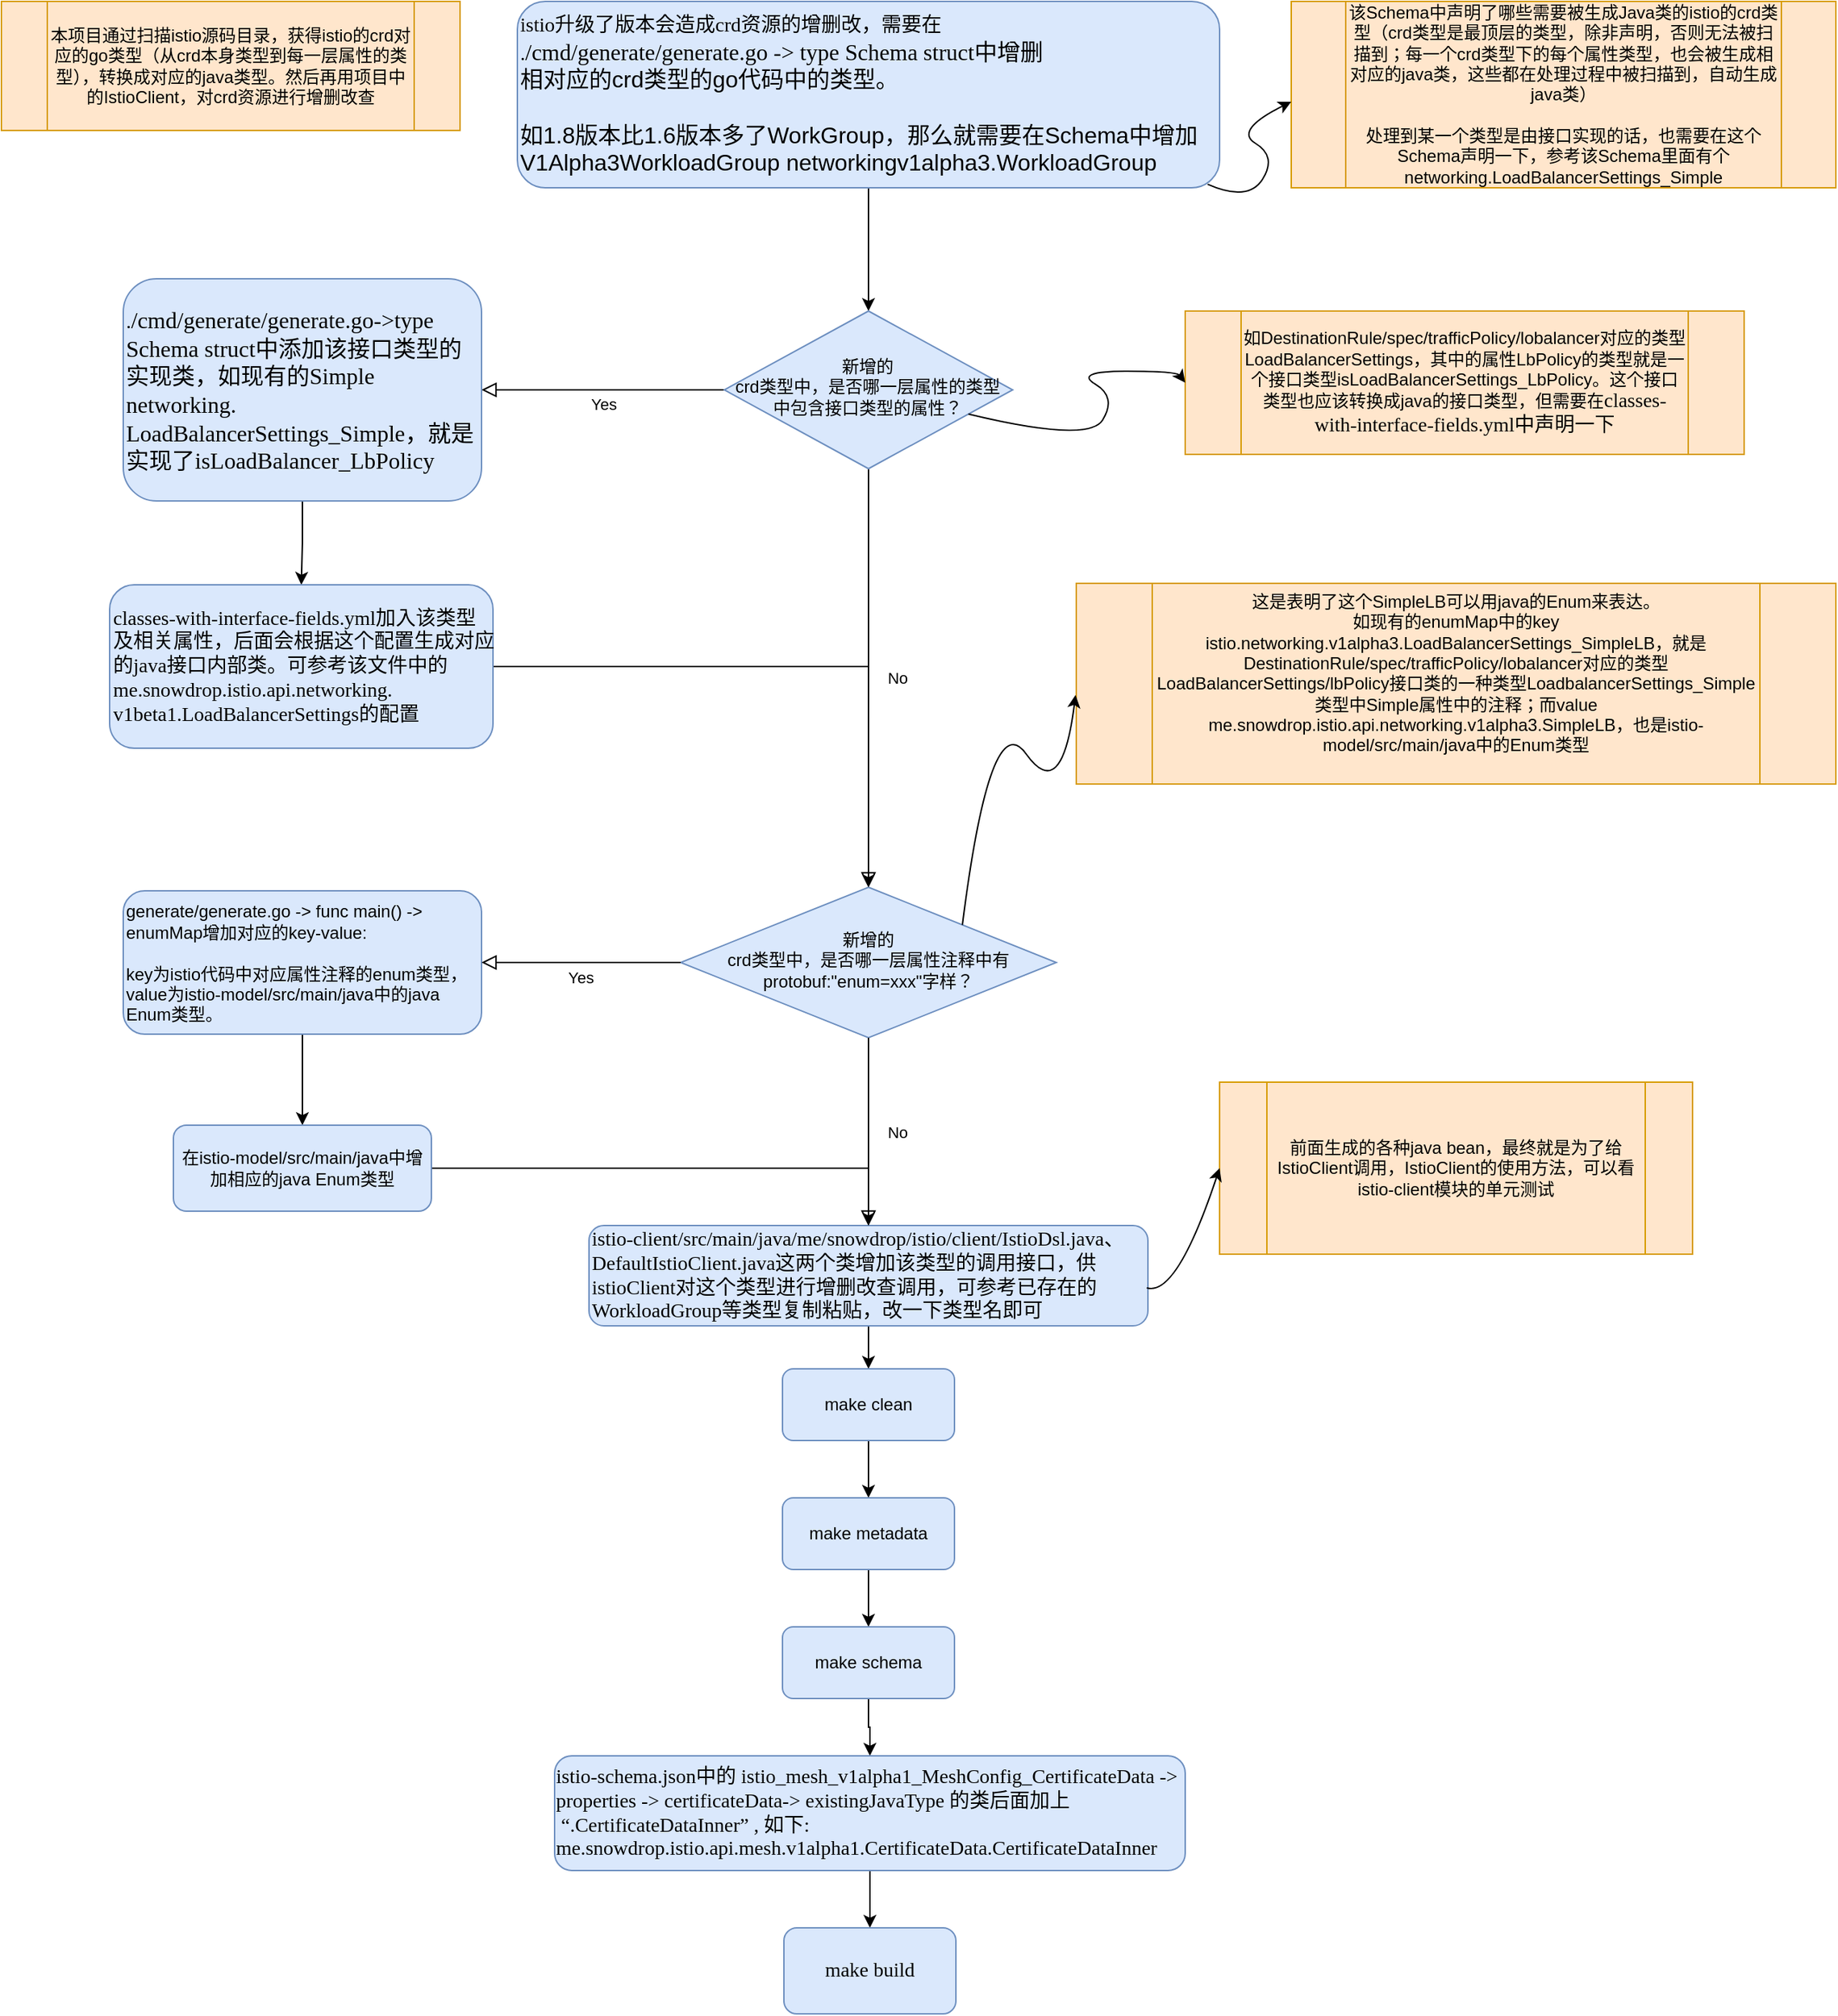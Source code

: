 <mxfile version="16.6.1" type="github">
  <diagram id="C5RBs43oDa-KdzZeNtuy" name="Page-1">
    <mxGraphModel dx="1340" dy="664" grid="1" gridSize="10" guides="1" tooltips="1" connect="1" arrows="1" fold="1" page="1" pageScale="1" pageWidth="827" pageHeight="1169" math="0" shadow="0">
      <root>
        <mxCell id="WIyWlLk6GJQsqaUBKTNV-0" />
        <mxCell id="WIyWlLk6GJQsqaUBKTNV-1" parent="WIyWlLk6GJQsqaUBKTNV-0" />
        <mxCell id="n0M99M0IcavylShIqUFS-0" style="edgeStyle=orthogonalEdgeStyle;rounded=0;orthogonalLoop=1;jettySize=auto;html=1;entryX=0.5;entryY=0;entryDx=0;entryDy=0;" edge="1" parent="WIyWlLk6GJQsqaUBKTNV-1" source="WIyWlLk6GJQsqaUBKTNV-3" target="WIyWlLk6GJQsqaUBKTNV-6">
          <mxGeometry relative="1" as="geometry" />
        </mxCell>
        <mxCell id="WIyWlLk6GJQsqaUBKTNV-3" value="&lt;p class=&quot;MsoNormal&quot; style=&quot;margin: 0pt 0pt 0.0pt ; font-family: &amp;#34;times new roman&amp;#34; ; font-size: 10.5pt&quot;&gt;istio升级了版本会造成crd资源的增删改，需要在&lt;/p&gt;&lt;p class=&quot;MsoNormal&quot; style=&quot;margin: 0pt 0pt 0.0pt ; font-family: &amp;#34;times new roman&amp;#34; ; font-size: 10.5pt&quot;&gt;&lt;span style=&quot;font-size: 10.5pt&quot;&gt;.&lt;/span&gt;&lt;span style=&quot;font-size: 12pt&quot;&gt;/cmd/generate/generate.go&lt;/span&gt;&lt;span style=&quot;font-size: 12pt&quot;&gt;&amp;nbsp;-&amp;gt; &lt;/span&gt;&lt;span style=&quot;font-size: 12pt&quot;&gt;type Schema struct&lt;/span&gt;&lt;span style=&quot;font-size: 12pt&quot;&gt;&lt;font face=&quot;宋体&quot;&gt;中增删&lt;/font&gt;&lt;/span&gt;&lt;/p&gt;&lt;span style=&quot;font-size: 12pt&quot;&gt;相对应的crd类型的go代码中的类型。&lt;br&gt;&lt;br&gt;如1.8版本比1.6版本多了WorkGroup，那么就需要在Schema中增加V1Alpha3WorkloadGroup networkingv1alpha3.WorkloadGroup&lt;/span&gt;&lt;span style=&quot;font-size: 16px&quot;&gt;&lt;br&gt;&lt;/span&gt;" style="rounded=1;whiteSpace=wrap;html=1;fontSize=12;glass=0;strokeWidth=1;shadow=0;align=left;fillColor=#dae8fc;strokeColor=#6c8ebf;" parent="WIyWlLk6GJQsqaUBKTNV-1" vertex="1">
          <mxGeometry x="490" y="20" width="490" height="130" as="geometry" />
        </mxCell>
        <mxCell id="WIyWlLk6GJQsqaUBKTNV-4" value="No" style="rounded=0;html=1;jettySize=auto;orthogonalLoop=1;fontSize=11;endArrow=block;endFill=0;endSize=8;strokeWidth=1;shadow=0;labelBackgroundColor=none;edgeStyle=orthogonalEdgeStyle;entryX=0.5;entryY=0;entryDx=0;entryDy=0;" parent="WIyWlLk6GJQsqaUBKTNV-1" source="WIyWlLk6GJQsqaUBKTNV-6" target="WIyWlLk6GJQsqaUBKTNV-10" edge="1">
          <mxGeometry y="20" relative="1" as="geometry">
            <mxPoint as="offset" />
            <mxPoint x="735.04" y="435" as="targetPoint" />
          </mxGeometry>
        </mxCell>
        <mxCell id="WIyWlLk6GJQsqaUBKTNV-5" value="Yes" style="edgeStyle=orthogonalEdgeStyle;rounded=0;html=1;jettySize=auto;orthogonalLoop=1;fontSize=11;endArrow=block;endFill=0;endSize=8;strokeWidth=1;shadow=0;labelBackgroundColor=none;" parent="WIyWlLk6GJQsqaUBKTNV-1" source="WIyWlLk6GJQsqaUBKTNV-6" target="WIyWlLk6GJQsqaUBKTNV-7" edge="1">
          <mxGeometry y="10" relative="1" as="geometry">
            <mxPoint as="offset" />
          </mxGeometry>
        </mxCell>
        <mxCell id="WIyWlLk6GJQsqaUBKTNV-6" value="新增的&lt;br&gt;crd类型中，是否哪一层属性的类型中包含接口类型的属性？" style="rhombus;whiteSpace=wrap;html=1;shadow=0;fontFamily=Helvetica;fontSize=12;align=center;strokeWidth=1;spacing=6;spacingTop=-4;fillColor=#dae8fc;strokeColor=#6c8ebf;" parent="WIyWlLk6GJQsqaUBKTNV-1" vertex="1">
          <mxGeometry x="634.38" y="236" width="201.25" height="110" as="geometry" />
        </mxCell>
        <mxCell id="rdsL-xD0S33hwiKFE4rl-8" value="" style="edgeStyle=orthogonalEdgeStyle;rounded=0;orthogonalLoop=1;jettySize=auto;html=1;" parent="WIyWlLk6GJQsqaUBKTNV-1" source="WIyWlLk6GJQsqaUBKTNV-7" target="WIyWlLk6GJQsqaUBKTNV-11" edge="1">
          <mxGeometry relative="1" as="geometry" />
        </mxCell>
        <mxCell id="WIyWlLk6GJQsqaUBKTNV-7" value="&lt;p class=&quot;MsoNormal&quot; style=&quot;margin: 0pt 0pt 0.0pt ; font-family: &amp;#34;times new roman&amp;#34; ; font-size: 10.5pt&quot;&gt;&lt;span style=&quot;font-size: 10.5pt&quot;&gt;.&lt;/span&gt;&lt;span style=&quot;font-size: 12pt&quot;&gt;/cmd/generate/generate.go&lt;/span&gt;&lt;span style=&quot;font-size: 12pt&quot;&gt;-&amp;gt;&lt;/span&gt;&lt;span style=&quot;font-size: 12pt&quot;&gt;type Schema struct&lt;/span&gt;&lt;span style=&quot;font-size: 12pt&quot;&gt;&lt;font face=&quot;宋体&quot;&gt;中添加该接口类型的实现类，如现有的Simple networking.&lt;/font&gt;&lt;/span&gt;&lt;/p&gt;&lt;span style=&quot;font-size: 16px&quot;&gt;LoadBalancerSettings_Simple，就是实现了isLoadBalancer_LbPolicy&lt;/span&gt;" style="rounded=1;whiteSpace=wrap;html=1;fontSize=12;glass=0;strokeWidth=1;shadow=0;fontFamily=宋体;align=left;fillColor=#dae8fc;strokeColor=#6c8ebf;" parent="WIyWlLk6GJQsqaUBKTNV-1" vertex="1">
          <mxGeometry x="215" y="213.5" width="250" height="155" as="geometry" />
        </mxCell>
        <mxCell id="WIyWlLk6GJQsqaUBKTNV-10" value="新增的&lt;br&gt;crd类型中，是否哪一层属性注释中有protobuf:&quot;enum=xxx&quot;字样？" style="rhombus;whiteSpace=wrap;html=1;shadow=0;fontFamily=Helvetica;fontSize=12;align=center;strokeWidth=1;spacing=6;spacingTop=-4;fillColor=#dae8fc;strokeColor=#6c8ebf;" parent="WIyWlLk6GJQsqaUBKTNV-1" vertex="1">
          <mxGeometry x="603.93" y="638" width="262.13" height="105" as="geometry" />
        </mxCell>
        <mxCell id="rdsL-xD0S33hwiKFE4rl-21" style="edgeStyle=orthogonalEdgeStyle;rounded=0;orthogonalLoop=1;jettySize=auto;html=1;entryX=0.5;entryY=0;entryDx=0;entryDy=0;" parent="WIyWlLk6GJQsqaUBKTNV-1" source="WIyWlLk6GJQsqaUBKTNV-11" target="WIyWlLk6GJQsqaUBKTNV-10" edge="1">
          <mxGeometry relative="1" as="geometry">
            <mxPoint x="682" y="465" as="targetPoint" />
          </mxGeometry>
        </mxCell>
        <mxCell id="WIyWlLk6GJQsqaUBKTNV-11" value="&lt;p class=&quot;MsoNormal&quot; style=&quot;margin: 0pt 0pt 0.0pt ; font-family: &amp;#34;calibri&amp;#34; ; font-size: 10.5pt&quot;&gt;&lt;span style=&quot;font-size: 10.5pt&quot;&gt;classes-with-interface-fields.yml加入该类型及相关属性，后面会根据这个配置生成对应的java接口内部类。可参考该文件中的me.snowdrop.istio.api.networking.&lt;/span&gt;&lt;/p&gt;&lt;p class=&quot;MsoNormal&quot; style=&quot;margin: 0pt 0pt 0.0pt ; font-family: &amp;#34;calibri&amp;#34; ; font-size: 10.5pt&quot;&gt;&lt;span style=&quot;font-size: 10.5pt&quot;&gt;v1beta1.LoadBalancerSettings的配置&lt;/span&gt;&lt;/p&gt;" style="rounded=1;whiteSpace=wrap;html=1;fontSize=12;glass=0;strokeWidth=1;shadow=0;align=left;fillColor=#dae8fc;strokeColor=#6c8ebf;" parent="WIyWlLk6GJQsqaUBKTNV-1" vertex="1">
          <mxGeometry x="205.5" y="427" width="267.5" height="114" as="geometry" />
        </mxCell>
        <mxCell id="rdsL-xD0S33hwiKFE4rl-1" value="该Schema中声明了哪些需要被生成Java类的istio的crd类型（crd类型是最顶层的类型，除非声明，否则无法被扫描到；每一个crd类型下的每个属性类型，也会被生成相对应的java类，这些都在处理过程中被扫描到，自动生成java类）&lt;br&gt;&lt;br&gt;处理到某一个类型是由接口实现的话，也需要在这个Schema声明一下，参考该Schema里面有个networking.LoadBalancerSettings_Simple" style="shape=process;whiteSpace=wrap;html=1;backgroundOutline=1;fillColor=#ffe6cc;strokeColor=#d79b00;" parent="WIyWlLk6GJQsqaUBKTNV-1" vertex="1">
          <mxGeometry x="1030" y="20" width="380" height="130" as="geometry" />
        </mxCell>
        <mxCell id="n0M99M0IcavylShIqUFS-13" style="edgeStyle=orthogonalEdgeStyle;rounded=0;orthogonalLoop=1;jettySize=auto;html=1;" edge="1" parent="WIyWlLk6GJQsqaUBKTNV-1" source="rdsL-xD0S33hwiKFE4rl-6" target="rdsL-xD0S33hwiKFE4rl-12">
          <mxGeometry relative="1" as="geometry" />
        </mxCell>
        <mxCell id="rdsL-xD0S33hwiKFE4rl-6" value="&lt;p class=&quot;MsoNormal&quot; style=&quot;margin: 0pt 0pt 0.0pt&quot;&gt;&lt;font face=&quot;times new roman&quot;&gt;&lt;span style=&quot;font-size: 14px&quot;&gt;istio-client/src/main/java/me/snowdrop/istio/client/IstioDsl.java、DefaultIstioClient.java这两个类增加该类型的调用接口，供istioClient对这个类型进行增删改查调用，可参考已存在的WorkloadGroup等类型复制粘贴，改一下类型名即可&lt;/span&gt;&lt;/font&gt;&lt;br&gt;&lt;/p&gt;" style="rounded=1;whiteSpace=wrap;html=1;fontSize=12;glass=0;strokeWidth=1;shadow=0;fontFamily=宋体;align=left;fillColor=#dae8fc;strokeColor=#6c8ebf;" parent="WIyWlLk6GJQsqaUBKTNV-1" vertex="1">
          <mxGeometry x="539.99" y="874" width="390" height="70" as="geometry" />
        </mxCell>
        <mxCell id="rdsL-xD0S33hwiKFE4rl-11" style="edgeStyle=orthogonalEdgeStyle;rounded=0;orthogonalLoop=1;jettySize=auto;html=1;entryX=0.5;entryY=0;entryDx=0;entryDy=0;" parent="WIyWlLk6GJQsqaUBKTNV-1" source="rdsL-xD0S33hwiKFE4rl-9" target="rdsL-xD0S33hwiKFE4rl-10" edge="1">
          <mxGeometry relative="1" as="geometry" />
        </mxCell>
        <mxCell id="rdsL-xD0S33hwiKFE4rl-9" value="generate/generate.go -&amp;gt; func main() -&amp;gt; enumMap增加对应的key-value: &lt;br&gt;&lt;br&gt;key为istio代码中对应属性注释的enum类型，value为istio-model/src/main/java中的java Enum类型。" style="rounded=1;whiteSpace=wrap;html=1;align=left;fillColor=#dae8fc;strokeColor=#6c8ebf;" parent="WIyWlLk6GJQsqaUBKTNV-1" vertex="1">
          <mxGeometry x="215" y="640.5" width="250" height="100" as="geometry" />
        </mxCell>
        <mxCell id="n0M99M0IcavylShIqUFS-15" style="edgeStyle=orthogonalEdgeStyle;rounded=0;orthogonalLoop=1;jettySize=auto;html=1;entryX=0.5;entryY=0;entryDx=0;entryDy=0;" edge="1" parent="WIyWlLk6GJQsqaUBKTNV-1" source="rdsL-xD0S33hwiKFE4rl-10" target="rdsL-xD0S33hwiKFE4rl-6">
          <mxGeometry relative="1" as="geometry" />
        </mxCell>
        <mxCell id="rdsL-xD0S33hwiKFE4rl-10" value="在istio-model/src/main/java中增加相应的java Enum类型" style="rounded=1;whiteSpace=wrap;html=1;fillColor=#dae8fc;strokeColor=#6c8ebf;" parent="WIyWlLk6GJQsqaUBKTNV-1" vertex="1">
          <mxGeometry x="250" y="804" width="180" height="60" as="geometry" />
        </mxCell>
        <mxCell id="rdsL-xD0S33hwiKFE4rl-14" value="" style="edgeStyle=orthogonalEdgeStyle;rounded=0;orthogonalLoop=1;jettySize=auto;html=1;" parent="WIyWlLk6GJQsqaUBKTNV-1" source="rdsL-xD0S33hwiKFE4rl-12" target="rdsL-xD0S33hwiKFE4rl-13" edge="1">
          <mxGeometry relative="1" as="geometry" />
        </mxCell>
        <mxCell id="rdsL-xD0S33hwiKFE4rl-12" value="make clean" style="rounded=1;whiteSpace=wrap;html=1;fillColor=#dae8fc;strokeColor=#6c8ebf;" parent="WIyWlLk6GJQsqaUBKTNV-1" vertex="1">
          <mxGeometry x="675" y="974" width="120" height="50" as="geometry" />
        </mxCell>
        <mxCell id="rdsL-xD0S33hwiKFE4rl-16" value="" style="edgeStyle=orthogonalEdgeStyle;rounded=0;orthogonalLoop=1;jettySize=auto;html=1;" parent="WIyWlLk6GJQsqaUBKTNV-1" source="rdsL-xD0S33hwiKFE4rl-13" target="rdsL-xD0S33hwiKFE4rl-15" edge="1">
          <mxGeometry relative="1" as="geometry" />
        </mxCell>
        <mxCell id="rdsL-xD0S33hwiKFE4rl-13" value="make metadata" style="rounded=1;whiteSpace=wrap;html=1;fillColor=#dae8fc;strokeColor=#6c8ebf;" parent="WIyWlLk6GJQsqaUBKTNV-1" vertex="1">
          <mxGeometry x="674.99" y="1064" width="120" height="50" as="geometry" />
        </mxCell>
        <mxCell id="rdsL-xD0S33hwiKFE4rl-18" value="" style="edgeStyle=orthogonalEdgeStyle;rounded=0;orthogonalLoop=1;jettySize=auto;html=1;" parent="WIyWlLk6GJQsqaUBKTNV-1" source="rdsL-xD0S33hwiKFE4rl-15" target="rdsL-xD0S33hwiKFE4rl-17" edge="1">
          <mxGeometry relative="1" as="geometry" />
        </mxCell>
        <mxCell id="rdsL-xD0S33hwiKFE4rl-15" value="make schema" style="whiteSpace=wrap;html=1;rounded=1;fillColor=#dae8fc;strokeColor=#6c8ebf;" parent="WIyWlLk6GJQsqaUBKTNV-1" vertex="1">
          <mxGeometry x="674.99" y="1154" width="120" height="50" as="geometry" />
        </mxCell>
        <mxCell id="rdsL-xD0S33hwiKFE4rl-20" value="" style="edgeStyle=orthogonalEdgeStyle;rounded=0;orthogonalLoop=1;jettySize=auto;html=1;" parent="WIyWlLk6GJQsqaUBKTNV-1" source="rdsL-xD0S33hwiKFE4rl-17" target="rdsL-xD0S33hwiKFE4rl-19" edge="1">
          <mxGeometry relative="1" as="geometry" />
        </mxCell>
        <mxCell id="rdsL-xD0S33hwiKFE4rl-17" value="&lt;p class=&quot;MsoNormal&quot; style=&quot;margin: 0pt 0pt 0.0pt ; text-align: left ; font-family: &amp;#34;calibri&amp;#34; ; font-size: 10.5pt&quot;&gt;&lt;span style=&quot;font-size: 10.5pt&quot;&gt;istio-schema.json&lt;font face=&quot;宋体&quot;&gt;中的 &lt;/font&gt;&lt;font face=&quot;Calibri&quot;&gt;istio_mesh_v1alpha1_MeshConfig_CertificateData -&amp;gt; properties -&amp;gt; certificateData-&amp;gt; existingJavaType &lt;/font&gt;&lt;/span&gt;&lt;span style=&quot;font-size: 10.5pt&quot;&gt;&lt;font face=&quot;宋体&quot;&gt;的&lt;/font&gt;&lt;/span&gt;&lt;span style=&quot;font-size: 10.5pt&quot;&gt;&lt;font face=&quot;宋体&quot;&gt;类后面加上&lt;/font&gt; &amp;nbsp;“&lt;font face=&quot;Calibri&quot;&gt;.CertificateDataInner&lt;/font&gt;&lt;font face=&quot;宋体&quot;&gt;” &lt;/font&gt;&lt;font face=&quot;Calibri&quot;&gt;, &lt;/font&gt;&lt;font face=&quot;宋体&quot;&gt;如下&lt;/font&gt;&lt;font face=&quot;Calibri&quot;&gt;: me.snowdrop.istio.api.mesh.v1alpha1.CertificateData.CertificateDataInner&lt;/font&gt;&lt;/span&gt;&lt;span style=&quot;font-size: 10.5pt&quot;&gt;&lt;/span&gt;&lt;/p&gt;" style="whiteSpace=wrap;html=1;rounded=1;fillColor=#dae8fc;strokeColor=#6c8ebf;" parent="WIyWlLk6GJQsqaUBKTNV-1" vertex="1">
          <mxGeometry x="516" y="1244" width="440" height="80" as="geometry" />
        </mxCell>
        <mxCell id="rdsL-xD0S33hwiKFE4rl-19" value="&lt;p class=&quot;MsoNormal&quot; style=&quot;margin: 0pt 0pt 0.0pt ; text-align: justify ; font-family: &amp;#34;calibri&amp;#34; ; font-size: 10.5pt&quot;&gt;&lt;span style=&quot;font-size: 10.5pt&quot;&gt;make &lt;/span&gt;&lt;span style=&quot;font-size: 10.5pt&quot;&gt;build&lt;/span&gt;&lt;span style=&quot;font-size: 10.5pt&quot;&gt;&lt;/span&gt;&lt;/p&gt;" style="whiteSpace=wrap;html=1;rounded=1;fillColor=#dae8fc;strokeColor=#6c8ebf;" parent="WIyWlLk6GJQsqaUBKTNV-1" vertex="1">
          <mxGeometry x="676" y="1364" width="120" height="60" as="geometry" />
        </mxCell>
        <mxCell id="rdsL-xD0S33hwiKFE4rl-26" value="本项目通过扫描istio源码目录，获得istio的crd对应的go类型（从crd本身类型到每一层属性的类型），转换成对应的java类型。然后再用项目中的IstioClient，对crd资源进行增删改查" style="shape=process;whiteSpace=wrap;html=1;backgroundOutline=1;fillColor=#ffe6cc;strokeColor=#d79b00;" parent="WIyWlLk6GJQsqaUBKTNV-1" vertex="1">
          <mxGeometry x="130" y="20" width="320" height="90" as="geometry" />
        </mxCell>
        <mxCell id="n0M99M0IcavylShIqUFS-4" value="&lt;span&gt;如DestinationRule/spec/trafficPolicy/lobalancer对应的类型LoadBalancerSettings，其中的属性LbPolicy的类型就是一个接口类型isLoadBalancerSettings_LbPolicy。这个接口类型也应该转换成java的接口类型，但需要在&lt;/span&gt;&lt;span style=&quot;font-family: &amp;#34;calibri&amp;#34; ; font-size: 14px ; text-align: left&quot;&gt;classes-with-interface-fields.yml中声明一下&lt;/span&gt;" style="shape=process;whiteSpace=wrap;html=1;backgroundOutline=1;fillColor=#ffe6cc;strokeColor=#d79b00;" vertex="1" parent="WIyWlLk6GJQsqaUBKTNV-1">
          <mxGeometry x="956" y="236" width="390" height="100" as="geometry" />
        </mxCell>
        <mxCell id="n0M99M0IcavylShIqUFS-5" value="这是表明了这个SimpleLB可以用java的Enum来表达。&lt;span&gt;&lt;br&gt;&lt;/span&gt;&lt;span style=&quot;text-align: left&quot;&gt;如现有的enumMap中的key istio.networking.v1alpha3.LoadBalancerSettings_SimpleLB，就是&lt;/span&gt;&lt;br style=&quot;text-align: left&quot;&gt;DestinationRule/spec/trafficPolicy/lobalancer对应的类型LoadBalancerSettings/lbPolicy接口类的一种类型LoadbalancerSettings_Simple&lt;span style=&quot;text-align: left&quot;&gt;类型中Simple属性中的注释；而value me.snowdrop.istio.api.networking.v1alpha3.SimpleLB，也是istio-model/src/main/java中的Enum类型&lt;/span&gt;&lt;span&gt;&lt;br&gt;&lt;/span&gt;&lt;span&gt;&lt;br&gt;&lt;/span&gt;" style="shape=process;whiteSpace=wrap;html=1;backgroundOutline=1;align=center;labelPosition=center;verticalLabelPosition=middle;verticalAlign=middle;fillColor=#ffe6cc;strokeColor=#d79b00;" vertex="1" parent="WIyWlLk6GJQsqaUBKTNV-1">
          <mxGeometry x="880" y="426" width="530" height="140" as="geometry" />
        </mxCell>
        <mxCell id="n0M99M0IcavylShIqUFS-10" value="No" style="rounded=0;html=1;jettySize=auto;orthogonalLoop=1;fontSize=11;endArrow=block;endFill=0;endSize=8;strokeWidth=1;shadow=0;labelBackgroundColor=none;edgeStyle=orthogonalEdgeStyle;entryX=0.5;entryY=0;entryDx=0;entryDy=0;exitX=0.5;exitY=1;exitDx=0;exitDy=0;" edge="1" parent="WIyWlLk6GJQsqaUBKTNV-1" source="WIyWlLk6GJQsqaUBKTNV-10" target="rdsL-xD0S33hwiKFE4rl-6">
          <mxGeometry y="20" relative="1" as="geometry">
            <mxPoint as="offset" />
            <mxPoint x="740" y="774" as="sourcePoint" />
            <mxPoint x="742" y="774" as="targetPoint" />
          </mxGeometry>
        </mxCell>
        <mxCell id="n0M99M0IcavylShIqUFS-14" value="Yes" style="edgeStyle=orthogonalEdgeStyle;rounded=0;html=1;jettySize=auto;orthogonalLoop=1;fontSize=11;endArrow=block;endFill=0;endSize=8;strokeWidth=1;shadow=0;labelBackgroundColor=none;exitX=0;exitY=0.5;exitDx=0;exitDy=0;entryX=1;entryY=0.5;entryDx=0;entryDy=0;" edge="1" parent="WIyWlLk6GJQsqaUBKTNV-1" source="WIyWlLk6GJQsqaUBKTNV-10" target="rdsL-xD0S33hwiKFE4rl-9">
          <mxGeometry y="10" relative="1" as="geometry">
            <mxPoint as="offset" />
            <mxPoint x="580" y="644" as="sourcePoint" />
            <mxPoint x="540" y="690" as="targetPoint" />
          </mxGeometry>
        </mxCell>
        <mxCell id="n0M99M0IcavylShIqUFS-16" value="" style="curved=1;endArrow=classic;html=1;rounded=0;entryX=-0.001;entryY=0.556;entryDx=0;entryDy=0;entryPerimeter=0;exitX=1;exitY=0;exitDx=0;exitDy=0;" edge="1" parent="WIyWlLk6GJQsqaUBKTNV-1" source="WIyWlLk6GJQsqaUBKTNV-10" target="n0M99M0IcavylShIqUFS-5">
          <mxGeometry width="50" height="50" relative="1" as="geometry">
            <mxPoint x="890" y="730" as="sourcePoint" />
            <mxPoint x="940" y="680" as="targetPoint" />
            <Array as="points">
              <mxPoint x="820" y="510" />
              <mxPoint x="870" y="580" />
            </Array>
          </mxGeometry>
        </mxCell>
        <mxCell id="n0M99M0IcavylShIqUFS-18" value="" style="curved=1;endArrow=classic;html=1;rounded=0;exitX=0.983;exitY=0.981;exitDx=0;exitDy=0;exitPerimeter=0;" edge="1" parent="WIyWlLk6GJQsqaUBKTNV-1" source="WIyWlLk6GJQsqaUBKTNV-3">
          <mxGeometry width="50" height="50" relative="1" as="geometry">
            <mxPoint x="1030" y="140" as="sourcePoint" />
            <mxPoint x="1030" y="90" as="targetPoint" />
            <Array as="points">
              <mxPoint x="1000" y="160" />
              <mxPoint x="1020" y="128" />
              <mxPoint x="990" y="110" />
              <mxPoint x="1030" y="90" />
            </Array>
          </mxGeometry>
        </mxCell>
        <mxCell id="n0M99M0IcavylShIqUFS-19" value="" style="curved=1;endArrow=classic;html=1;rounded=0;entryX=0;entryY=0.5;entryDx=0;entryDy=0;" edge="1" parent="WIyWlLk6GJQsqaUBKTNV-1" source="WIyWlLk6GJQsqaUBKTNV-6" target="n0M99M0IcavylShIqUFS-4">
          <mxGeometry width="50" height="50" relative="1" as="geometry">
            <mxPoint x="860" y="296" as="sourcePoint" />
            <mxPoint x="918.33" y="258.09" as="targetPoint" />
            <Array as="points">
              <mxPoint x="888.33" y="328.09" />
              <mxPoint x="908.33" y="296.09" />
              <mxPoint x="878.33" y="278.09" />
              <mxPoint x="950" y="278" />
            </Array>
          </mxGeometry>
        </mxCell>
        <mxCell id="n0M99M0IcavylShIqUFS-20" value="前面生成的各种java bean，最终就是为了给IstioClient调用，IstioClient的使用方法，可以看istio-client模块的单元测试" style="shape=process;whiteSpace=wrap;html=1;backgroundOutline=1;fillColor=#ffe6cc;strokeColor=#d79b00;" vertex="1" parent="WIyWlLk6GJQsqaUBKTNV-1">
          <mxGeometry x="980" y="774" width="330" height="120" as="geometry" />
        </mxCell>
        <mxCell id="n0M99M0IcavylShIqUFS-21" value="" style="curved=1;endArrow=classic;html=1;rounded=0;entryX=0;entryY=0.5;entryDx=0;entryDy=0;exitX=0.998;exitY=0.621;exitDx=0;exitDy=0;exitPerimeter=0;" edge="1" parent="WIyWlLk6GJQsqaUBKTNV-1" source="rdsL-xD0S33hwiKFE4rl-6" target="n0M99M0IcavylShIqUFS-20">
          <mxGeometry width="50" height="50" relative="1" as="geometry">
            <mxPoint x="950" y="884" as="sourcePoint" />
            <mxPoint x="1028.943" y="781.59" as="targetPoint" />
            <Array as="points">
              <mxPoint x="950" y="924" />
            </Array>
          </mxGeometry>
        </mxCell>
      </root>
    </mxGraphModel>
  </diagram>
</mxfile>
